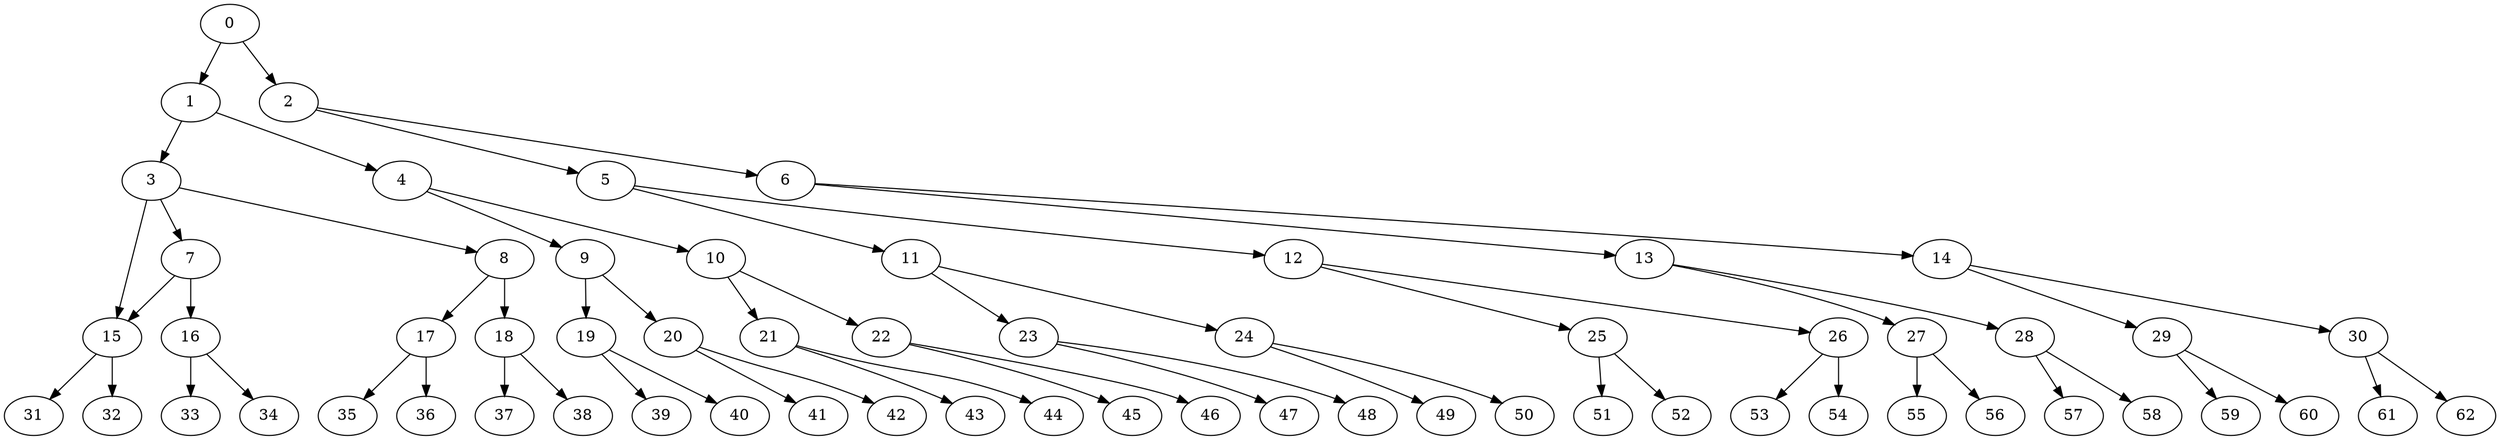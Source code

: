 digraph G {
    0;
    1;
    2;
    3;
    4;
    5;
    6;
    7;
    8;
    15;
    9;
    10;
    11;
    12;
    13;
    14;
    16;
    17;
    18;
    31;
    32;
    19;
    20;
    21;
    22;
    23;
    24;
    25;
    26;
    27;
    28;
    29;
    30;
    33;
    34;
    35;
    36;
    37;
    38;
    39;
    40;
    41;
    42;
    43;
    44;
    45;
    46;
    47;
    48;
    49;
    50;
    51;
    52;
    53;
    54;
    55;
    56;
    57;
    58;
    59;
    60;
    61;
    62;
    0 -> 1 [weight=0];
    0 -> 2 [weight=0];
    1 -> 3 [weight=0];
    1 -> 4 [weight=0];
    2 -> 5 [weight=0];
    2 -> 6 [weight=0];
    3 -> 7 [weight=0];
    3 -> 8 [weight=0];
    3 -> 15 [weight=0];
    4 -> 9 [weight=0];
    4 -> 10 [weight=0];
    5 -> 11 [weight=0];
    5 -> 12 [weight=0];
    6 -> 13 [weight=0];
    6 -> 14 [weight=0];
    7 -> 15 [weight=0];
    7 -> 16 [weight=1];
    8 -> 17 [weight=0];
    8 -> 18 [weight=1];
    15 -> 31 [weight=0];
    15 -> 32 [weight=0];
    9 -> 19 [weight=0];
    9 -> 20 [weight=0];
    10 -> 21 [weight=0];
    10 -> 22 [weight=0];
    11 -> 23 [weight=0];
    11 -> 24 [weight=0];
    12 -> 25 [weight=0];
    12 -> 26 [weight=0];
    13 -> 27 [weight=0];
    13 -> 28 [weight=0];
    14 -> 29 [weight=0];
    14 -> 30 [weight=0];
    16 -> 33 [weight=1];
    16 -> 34 [weight=0];
    17 -> 35 [weight=0];
    17 -> 36 [weight=0];
    18 -> 37 [weight=1];
    18 -> 38 [weight=0];
    19 -> 39 [weight=0];
    19 -> 40 [weight=0];
    20 -> 41 [weight=0];
    20 -> 42 [weight=0];
    21 -> 43 [weight=0];
    21 -> 44 [weight=0];
    22 -> 45 [weight=0];
    22 -> 46 [weight=0];
    23 -> 47 [weight=0];
    23 -> 48 [weight=0];
    24 -> 49 [weight=0];
    24 -> 50 [weight=0];
    25 -> 51 [weight=0];
    25 -> 52 [weight=0];
    26 -> 53 [weight=0];
    26 -> 54 [weight=1];
    27 -> 55 [weight=0];
    27 -> 56 [weight=0];
    28 -> 57 [weight=0];
    28 -> 58 [weight=0];
    29 -> 59 [weight=0];
    29 -> 60 [weight=0];
    30 -> 61 [weight=0];
    30 -> 62 [weight=0];
}
